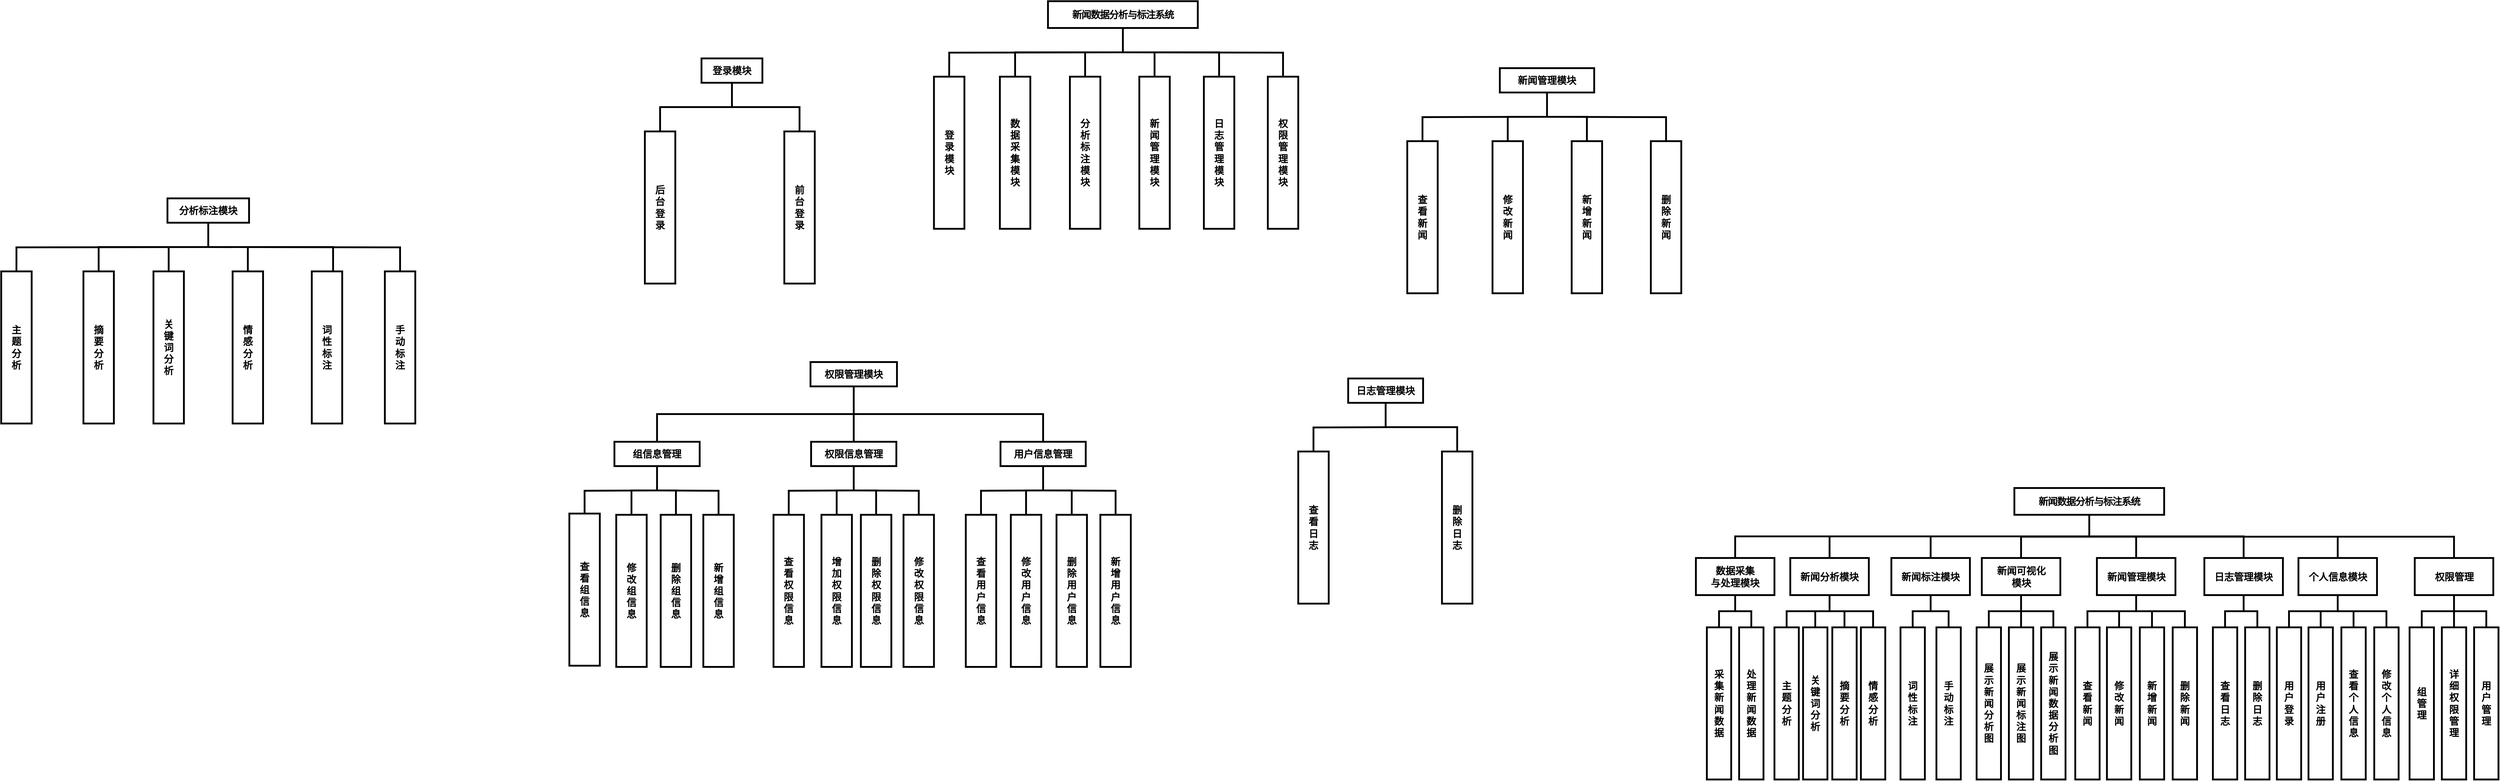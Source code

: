 <mxfile version="26.2.15">
  <diagram name="第 1 页" id="wNZx7SyFyyRfFWTo70jK">
    <mxGraphModel dx="3278" dy="1155" grid="0" gridSize="10" guides="1" tooltips="1" connect="1" arrows="1" fold="1" page="0" pageScale="1" pageWidth="827" pageHeight="1169" math="0" shadow="0">
      <root>
        <mxCell id="0" />
        <mxCell id="1" parent="0" />
        <mxCell id="DOAJAbYyy1WLWtL5gkmH-6" style="edgeStyle=orthogonalEdgeStyle;rounded=0;orthogonalLoop=1;jettySize=auto;html=1;entryX=0.5;entryY=0;entryDx=0;entryDy=0;strokeWidth=3;fontSize=16;fontStyle=1;endArrow=none;startFill=0;" parent="1" target="DOAJAbYyy1WLWtL5gkmH-3" edge="1">
          <mxGeometry relative="1" as="geometry">
            <mxPoint x="440" y="250" as="sourcePoint" />
          </mxGeometry>
        </mxCell>
        <mxCell id="DOAJAbYyy1WLWtL5gkmH-7" style="edgeStyle=orthogonalEdgeStyle;rounded=0;orthogonalLoop=1;jettySize=auto;html=1;entryX=0.5;entryY=0;entryDx=0;entryDy=0;strokeWidth=3;fontSize=16;fontStyle=1;endArrow=none;startFill=0;" parent="1" source="DOAJAbYyy1WLWtL5gkmH-1" target="DOAJAbYyy1WLWtL5gkmH-2" edge="1">
          <mxGeometry relative="1" as="geometry" />
        </mxCell>
        <mxCell id="DOAJAbYyy1WLWtL5gkmH-9" style="edgeStyle=orthogonalEdgeStyle;rounded=0;orthogonalLoop=1;jettySize=auto;html=1;entryX=0.5;entryY=0;entryDx=0;entryDy=0;strokeWidth=3;fontSize=16;fontStyle=1;endArrow=none;startFill=0;" parent="1" target="DOAJAbYyy1WLWtL5gkmH-5" edge="1">
          <mxGeometry relative="1" as="geometry">
            <mxPoint x="440" y="250" as="sourcePoint" />
          </mxGeometry>
        </mxCell>
        <mxCell id="2Rs48mxPkC5bB08ID7a5-3" style="edgeStyle=orthogonalEdgeStyle;rounded=0;orthogonalLoop=1;jettySize=auto;html=1;exitX=0.5;exitY=1;exitDx=0;exitDy=0;strokeWidth=3;fontSize=16;fontStyle=1;endArrow=none;startFill=0;" parent="1" source="DOAJAbYyy1WLWtL5gkmH-1" target="2Rs48mxPkC5bB08ID7a5-1" edge="1">
          <mxGeometry relative="1" as="geometry" />
        </mxCell>
        <mxCell id="2Rs48mxPkC5bB08ID7a5-4" style="edgeStyle=orthogonalEdgeStyle;rounded=0;orthogonalLoop=1;jettySize=auto;html=1;entryX=0.5;entryY=0;entryDx=0;entryDy=0;exitX=0.5;exitY=1;exitDx=0;exitDy=0;strokeWidth=3;fontSize=16;fontStyle=1;endArrow=none;startFill=0;" parent="1" source="DOAJAbYyy1WLWtL5gkmH-1" target="DOAJAbYyy1WLWtL5gkmH-4" edge="1">
          <mxGeometry relative="1" as="geometry" />
        </mxCell>
        <mxCell id="2Rs48mxPkC5bB08ID7a5-6" style="edgeStyle=orthogonalEdgeStyle;rounded=0;orthogonalLoop=1;jettySize=auto;html=1;entryX=0.5;entryY=0;entryDx=0;entryDy=0;strokeWidth=3;fontSize=16;fontStyle=1;endArrow=none;startFill=0;" parent="1" source="DOAJAbYyy1WLWtL5gkmH-1" target="2Rs48mxPkC5bB08ID7a5-5" edge="1">
          <mxGeometry relative="1" as="geometry" />
        </mxCell>
        <mxCell id="DOAJAbYyy1WLWtL5gkmH-1" value="&lt;span lang=&quot;ZH-CN&quot; style=&quot;text-align: start; line-height: 24px; font-family: SimHei; letter-spacing: -0.65pt;&quot;&gt;&lt;font&gt;新闻数据分析与标注系统&lt;/font&gt;&lt;/span&gt;&lt;span style=&quot;text-align: start;&quot;&gt;&lt;/span&gt;" style="whiteSpace=wrap;html=1;align=center;strokeWidth=3;fontSize=16;fontStyle=1" parent="1" vertex="1">
          <mxGeometry x="319" y="166" width="246" height="44" as="geometry" />
        </mxCell>
        <mxCell id="DOAJAbYyy1WLWtL5gkmH-2" value="&lt;div&gt;分&lt;/div&gt;&lt;div&gt;析&lt;/div&gt;&lt;div&gt;标&lt;/div&gt;&lt;div&gt;注&lt;/div&gt;&lt;div&gt;模&lt;/div&gt;&lt;div&gt;块&lt;/div&gt;" style="whiteSpace=wrap;html=1;align=center;strokeWidth=3;fontSize=16;fontStyle=1" parent="1" vertex="1">
          <mxGeometry x="355" y="290" width="50" height="250" as="geometry" />
        </mxCell>
        <mxCell id="DOAJAbYyy1WLWtL5gkmH-3" value="&lt;div&gt;&lt;span style=&quot;background-color: transparent; color: light-dark(rgb(0, 0, 0), rgb(255, 255, 255));&quot;&gt;登&lt;/span&gt;&lt;/div&gt;&lt;div&gt;录&lt;/div&gt;&lt;div&gt;&lt;span style=&quot;background-color: transparent; color: light-dark(rgb(0, 0, 0), rgb(255, 255, 255));&quot;&gt;模&lt;/span&gt;&lt;/div&gt;&lt;div&gt;&lt;span style=&quot;background-color: transparent; color: light-dark(rgb(0, 0, 0), rgb(255, 255, 255));&quot;&gt;块&lt;/span&gt;&lt;/div&gt;" style="whiteSpace=wrap;html=1;align=center;strokeWidth=3;fontSize=16;fontStyle=1" parent="1" vertex="1">
          <mxGeometry x="131.75" y="290" width="50" height="250" as="geometry" />
        </mxCell>
        <mxCell id="DOAJAbYyy1WLWtL5gkmH-4" value="日&lt;div&gt;志&lt;/div&gt;&lt;div&gt;管&lt;/div&gt;&lt;div&gt;理&lt;/div&gt;&lt;div&gt;模&lt;/div&gt;&lt;div&gt;块&lt;/div&gt;" style="whiteSpace=wrap;html=1;align=center;strokeWidth=3;fontSize=16;fontStyle=1" parent="1" vertex="1">
          <mxGeometry x="575" y="290" width="50" height="250" as="geometry" />
        </mxCell>
        <mxCell id="DOAJAbYyy1WLWtL5gkmH-5" value="权&lt;div&gt;限&lt;/div&gt;&lt;div&gt;&lt;span style=&quot;background-color: transparent; color: light-dark(rgb(0, 0, 0), rgb(255, 255, 255));&quot;&gt;管&lt;/span&gt;&lt;/div&gt;&lt;div&gt;&lt;span style=&quot;background-color: transparent; color: light-dark(rgb(0, 0, 0), rgb(255, 255, 255));&quot;&gt;理&lt;/span&gt;&lt;/div&gt;&lt;div&gt;&lt;span style=&quot;background-color: transparent; color: light-dark(rgb(0, 0, 0), rgb(255, 255, 255));&quot;&gt;模&lt;/span&gt;&lt;/div&gt;&lt;div&gt;&lt;span style=&quot;background-color: transparent; color: light-dark(rgb(0, 0, 0), rgb(255, 255, 255));&quot;&gt;块&lt;/span&gt;&lt;/div&gt;" style="whiteSpace=wrap;html=1;align=center;strokeWidth=3;fontSize=16;fontStyle=1" parent="1" vertex="1">
          <mxGeometry x="680" y="290" width="50" height="250" as="geometry" />
        </mxCell>
        <mxCell id="DOAJAbYyy1WLWtL5gkmH-11" style="edgeStyle=orthogonalEdgeStyle;rounded=0;orthogonalLoop=1;jettySize=auto;html=1;entryX=0.5;entryY=0;entryDx=0;entryDy=0;strokeWidth=3;fontSize=16;fontStyle=1;endArrow=none;startFill=0;exitX=0.5;exitY=1;exitDx=0;exitDy=0;" parent="1" source="DOAJAbYyy1WLWtL5gkmH-14" target="DOAJAbYyy1WLWtL5gkmH-15" edge="1">
          <mxGeometry relative="1" as="geometry" />
        </mxCell>
        <mxCell id="DOAJAbYyy1WLWtL5gkmH-12" style="edgeStyle=orthogonalEdgeStyle;rounded=0;orthogonalLoop=1;jettySize=auto;html=1;entryX=0.5;entryY=0;entryDx=0;entryDy=0;strokeWidth=3;fontSize=16;fontStyle=1;endArrow=none;startFill=0;exitX=0.5;exitY=1;exitDx=0;exitDy=0;" parent="1" source="DOAJAbYyy1WLWtL5gkmH-14" target="DOAJAbYyy1WLWtL5gkmH-17" edge="1">
          <mxGeometry relative="1" as="geometry" />
        </mxCell>
        <mxCell id="DOAJAbYyy1WLWtL5gkmH-14" value="登录模块" style="whiteSpace=wrap;html=1;align=center;strokeWidth=3;fontSize=16;fontStyle=1" parent="1" vertex="1">
          <mxGeometry x="-250" y="260" width="100" height="40" as="geometry" />
        </mxCell>
        <mxCell id="DOAJAbYyy1WLWtL5gkmH-15" value="&lt;span style=&quot;background-color: transparent; color: light-dark(rgb(0, 0, 0), rgb(255, 255, 255));&quot;&gt;后&lt;/span&gt;&lt;div&gt;&lt;span style=&quot;background-color: transparent; color: light-dark(rgb(0, 0, 0), rgb(255, 255, 255));&quot;&gt;台&lt;/span&gt;&lt;/div&gt;&lt;div&gt;&lt;span style=&quot;background-color: transparent; color: light-dark(rgb(0, 0, 0), rgb(255, 255, 255));&quot;&gt;登&lt;/span&gt;&lt;div&gt;录&lt;/div&gt;&lt;/div&gt;" style="whiteSpace=wrap;html=1;align=center;strokeWidth=3;fontSize=16;fontStyle=1" parent="1" vertex="1">
          <mxGeometry x="-343" y="380" width="50" height="250" as="geometry" />
        </mxCell>
        <mxCell id="DOAJAbYyy1WLWtL5gkmH-17" value="前&lt;div&gt;台&lt;br&gt;&lt;div&gt;登&lt;/div&gt;&lt;div&gt;录&lt;/div&gt;&lt;/div&gt;" style="whiteSpace=wrap;html=1;align=center;strokeWidth=3;fontSize=16;fontStyle=1" parent="1" vertex="1">
          <mxGeometry x="-114" y="380" width="50" height="250" as="geometry" />
        </mxCell>
        <mxCell id="DOAJAbYyy1WLWtL5gkmH-56" style="edgeStyle=orthogonalEdgeStyle;rounded=0;orthogonalLoop=1;jettySize=auto;html=1;entryX=0.5;entryY=0;entryDx=0;entryDy=0;strokeWidth=3;fontSize=16;fontStyle=1;endArrow=none;startFill=0;" parent="1" target="DOAJAbYyy1WLWtL5gkmH-62" edge="1">
          <mxGeometry relative="1" as="geometry">
            <mxPoint x="-323" y="970" as="sourcePoint" />
          </mxGeometry>
        </mxCell>
        <mxCell id="DOAJAbYyy1WLWtL5gkmH-57" style="edgeStyle=orthogonalEdgeStyle;rounded=0;orthogonalLoop=1;jettySize=auto;html=1;entryX=0.5;entryY=0;entryDx=0;entryDy=0;strokeWidth=3;fontSize=16;fontStyle=1;endArrow=none;startFill=0;" parent="1" source="DOAJAbYyy1WLWtL5gkmH-60" target="DOAJAbYyy1WLWtL5gkmH-61" edge="1">
          <mxGeometry relative="1" as="geometry" />
        </mxCell>
        <mxCell id="DOAJAbYyy1WLWtL5gkmH-59" style="edgeStyle=orthogonalEdgeStyle;rounded=0;orthogonalLoop=1;jettySize=auto;html=1;entryX=0.5;entryY=0;entryDx=0;entryDy=0;strokeWidth=3;fontSize=16;fontStyle=1;endArrow=none;startFill=0;" parent="1" target="DOAJAbYyy1WLWtL5gkmH-64" edge="1">
          <mxGeometry relative="1" as="geometry">
            <mxPoint x="-323" y="970" as="sourcePoint" />
          </mxGeometry>
        </mxCell>
        <mxCell id="P7XNdEsVjHA1NqvzfbC5-4" style="edgeStyle=orthogonalEdgeStyle;rounded=0;orthogonalLoop=1;jettySize=auto;html=1;entryX=0.5;entryY=0;entryDx=0;entryDy=0;strokeWidth=3;fontStyle=1;fontSize=16;endArrow=none;startFill=0;" parent="1" source="DOAJAbYyy1WLWtL5gkmH-60" target="P7XNdEsVjHA1NqvzfbC5-3" edge="1">
          <mxGeometry relative="1" as="geometry" />
        </mxCell>
        <mxCell id="DOAJAbYyy1WLWtL5gkmH-60" value="组信息管理" style="whiteSpace=wrap;html=1;align=center;strokeWidth=3;fontSize=16;fontStyle=1" parent="1" vertex="1">
          <mxGeometry x="-393" y="890" width="140" height="40" as="geometry" />
        </mxCell>
        <mxCell id="DOAJAbYyy1WLWtL5gkmH-61" value="修&lt;div&gt;改&lt;/div&gt;&lt;div&gt;组&lt;/div&gt;&lt;div&gt;信&lt;/div&gt;&lt;div&gt;息&lt;/div&gt;" style="whiteSpace=wrap;html=1;align=center;strokeWidth=3;fontSize=16;fontStyle=1" parent="1" vertex="1">
          <mxGeometry x="-390" y="1010" width="50" height="250" as="geometry" />
        </mxCell>
        <mxCell id="DOAJAbYyy1WLWtL5gkmH-62" value="&lt;div&gt;查&lt;/div&gt;&lt;div&gt;看&lt;/div&gt;&lt;div&gt;组&lt;/div&gt;&lt;div&gt;信&lt;/div&gt;&lt;div&gt;息&lt;/div&gt;" style="whiteSpace=wrap;html=1;align=center;strokeWidth=3;fontSize=16;fontStyle=1" parent="1" vertex="1">
          <mxGeometry x="-467" y="1008" width="50" height="250" as="geometry" />
        </mxCell>
        <mxCell id="DOAJAbYyy1WLWtL5gkmH-64" value="&lt;span style=&quot;background-color: transparent; color: light-dark(rgb(0, 0, 0), rgb(255, 255, 255));&quot;&gt;新&lt;/span&gt;&lt;div&gt;&lt;span style=&quot;background-color: transparent; color: light-dark(rgb(0, 0, 0), rgb(255, 255, 255));&quot;&gt;增&lt;/span&gt;&lt;/div&gt;&lt;div&gt;&lt;span style=&quot;background-color: transparent; color: light-dark(rgb(0, 0, 0), rgb(255, 255, 255));&quot;&gt;组&lt;/span&gt;&lt;/div&gt;&lt;div&gt;&lt;span style=&quot;background-color: transparent; color: light-dark(rgb(0, 0, 0), rgb(255, 255, 255));&quot;&gt;信&lt;/span&gt;&lt;/div&gt;&lt;div&gt;&lt;span style=&quot;background-color: transparent; color: light-dark(rgb(0, 0, 0), rgb(255, 255, 255));&quot;&gt;息&lt;/span&gt;&lt;/div&gt;" style="whiteSpace=wrap;html=1;align=center;strokeWidth=3;fontSize=16;fontStyle=1" parent="1" vertex="1">
          <mxGeometry x="-247" y="1010" width="50" height="250" as="geometry" />
        </mxCell>
        <mxCell id="DOAJAbYyy1WLWtL5gkmH-65" style="edgeStyle=orthogonalEdgeStyle;rounded=0;orthogonalLoop=1;jettySize=auto;html=1;entryX=0.5;entryY=0;entryDx=0;entryDy=0;strokeWidth=3;fontSize=16;fontStyle=1;endArrow=none;startFill=0;" parent="1" target="DOAJAbYyy1WLWtL5gkmH-71" edge="1">
          <mxGeometry relative="1" as="geometry">
            <mxPoint x="311" y="970" as="sourcePoint" />
          </mxGeometry>
        </mxCell>
        <mxCell id="DOAJAbYyy1WLWtL5gkmH-66" style="edgeStyle=orthogonalEdgeStyle;rounded=0;orthogonalLoop=1;jettySize=auto;html=1;entryX=0.5;entryY=0;entryDx=0;entryDy=0;strokeWidth=3;fontSize=16;fontStyle=1;endArrow=none;startFill=0;" parent="1" source="DOAJAbYyy1WLWtL5gkmH-69" target="DOAJAbYyy1WLWtL5gkmH-70" edge="1">
          <mxGeometry relative="1" as="geometry" />
        </mxCell>
        <mxCell id="DOAJAbYyy1WLWtL5gkmH-68" style="edgeStyle=orthogonalEdgeStyle;rounded=0;orthogonalLoop=1;jettySize=auto;html=1;entryX=0.5;entryY=0;entryDx=0;entryDy=0;strokeWidth=3;fontSize=16;fontStyle=1;endArrow=none;startFill=0;" parent="1" target="DOAJAbYyy1WLWtL5gkmH-73" edge="1">
          <mxGeometry relative="1" as="geometry">
            <mxPoint x="311" y="970" as="sourcePoint" />
          </mxGeometry>
        </mxCell>
        <mxCell id="P7XNdEsVjHA1NqvzfbC5-6" style="edgeStyle=orthogonalEdgeStyle;rounded=0;orthogonalLoop=1;jettySize=auto;html=1;entryX=0.5;entryY=0;entryDx=0;entryDy=0;strokeWidth=3;fontStyle=1;fontSize=16;endArrow=none;startFill=0;" parent="1" source="DOAJAbYyy1WLWtL5gkmH-69" target="P7XNdEsVjHA1NqvzfbC5-5" edge="1">
          <mxGeometry relative="1" as="geometry" />
        </mxCell>
        <mxCell id="DOAJAbYyy1WLWtL5gkmH-69" value="用户信息管理" style="whiteSpace=wrap;html=1;align=center;strokeWidth=3;fontSize=16;fontStyle=1" parent="1" vertex="1">
          <mxGeometry x="241" y="890" width="140" height="40" as="geometry" />
        </mxCell>
        <mxCell id="DOAJAbYyy1WLWtL5gkmH-70" value="修&lt;div&gt;改&lt;/div&gt;&lt;div&gt;用&lt;/div&gt;&lt;div&gt;户&lt;/div&gt;&lt;div&gt;信&lt;/div&gt;&lt;div&gt;息&lt;/div&gt;" style="whiteSpace=wrap;html=1;align=center;strokeWidth=3;fontSize=16;fontStyle=1" parent="1" vertex="1">
          <mxGeometry x="258" y="1010" width="50" height="250" as="geometry" />
        </mxCell>
        <mxCell id="DOAJAbYyy1WLWtL5gkmH-71" value="&lt;div&gt;查&lt;/div&gt;&lt;div&gt;看&lt;/div&gt;&lt;div&gt;用&lt;/div&gt;&lt;div&gt;户&lt;/div&gt;&lt;div&gt;信&lt;/div&gt;&lt;div&gt;息&lt;/div&gt;" style="whiteSpace=wrap;html=1;align=center;strokeWidth=3;fontSize=16;fontStyle=1" parent="1" vertex="1">
          <mxGeometry x="184" y="1010" width="50" height="250" as="geometry" />
        </mxCell>
        <mxCell id="DOAJAbYyy1WLWtL5gkmH-73" value="&lt;span style=&quot;background-color: transparent; color: light-dark(rgb(0, 0, 0), rgb(255, 255, 255));&quot;&gt;新&lt;/span&gt;&lt;div&gt;&lt;span style=&quot;background-color: transparent; color: light-dark(rgb(0, 0, 0), rgb(255, 255, 255));&quot;&gt;增&lt;/span&gt;&lt;/div&gt;&lt;div&gt;&lt;span style=&quot;background-color: transparent; color: light-dark(rgb(0, 0, 0), rgb(255, 255, 255));&quot;&gt;用&lt;/span&gt;&lt;div&gt;户&lt;/div&gt;&lt;/div&gt;&lt;div&gt;信&lt;/div&gt;&lt;div&gt;息&lt;/div&gt;" style="whiteSpace=wrap;html=1;align=center;strokeWidth=3;fontSize=16;fontStyle=1" parent="1" vertex="1">
          <mxGeometry x="405" y="1010" width="50" height="250" as="geometry" />
        </mxCell>
        <mxCell id="DOAJAbYyy1WLWtL5gkmH-74" style="edgeStyle=orthogonalEdgeStyle;rounded=0;orthogonalLoop=1;jettySize=auto;html=1;entryX=0.5;entryY=0;entryDx=0;entryDy=0;strokeWidth=3;fontSize=16;fontStyle=1;endArrow=none;startFill=0;" parent="1" target="DOAJAbYyy1WLWtL5gkmH-80" edge="1">
          <mxGeometry relative="1" as="geometry">
            <mxPoint x="1.75" y="970" as="sourcePoint" />
          </mxGeometry>
        </mxCell>
        <mxCell id="DOAJAbYyy1WLWtL5gkmH-76" style="edgeStyle=orthogonalEdgeStyle;rounded=0;orthogonalLoop=1;jettySize=auto;html=1;entryX=0.5;entryY=0;entryDx=0;entryDy=0;strokeWidth=3;fontSize=16;fontStyle=1;endArrow=none;startFill=0;" parent="1" source="DOAJAbYyy1WLWtL5gkmH-78" target="DOAJAbYyy1WLWtL5gkmH-81" edge="1">
          <mxGeometry relative="1" as="geometry" />
        </mxCell>
        <mxCell id="DOAJAbYyy1WLWtL5gkmH-77" style="edgeStyle=orthogonalEdgeStyle;rounded=0;orthogonalLoop=1;jettySize=auto;html=1;entryX=0.5;entryY=0;entryDx=0;entryDy=0;strokeWidth=3;fontSize=16;fontStyle=1;endArrow=none;startFill=0;" parent="1" target="DOAJAbYyy1WLWtL5gkmH-82" edge="1">
          <mxGeometry relative="1" as="geometry">
            <mxPoint x="1.75" y="970" as="sourcePoint" />
          </mxGeometry>
        </mxCell>
        <mxCell id="P7XNdEsVjHA1NqvzfbC5-10" style="edgeStyle=orthogonalEdgeStyle;rounded=0;orthogonalLoop=1;jettySize=auto;html=1;strokeWidth=3;fontStyle=1;fontSize=16;endArrow=none;startFill=0;" parent="1" source="DOAJAbYyy1WLWtL5gkmH-78" target="P7XNdEsVjHA1NqvzfbC5-8" edge="1">
          <mxGeometry relative="1" as="geometry" />
        </mxCell>
        <mxCell id="DOAJAbYyy1WLWtL5gkmH-78" value="权限信息管理" style="whiteSpace=wrap;html=1;align=center;strokeWidth=3;fontSize=16;fontStyle=1" parent="1" vertex="1">
          <mxGeometry x="-70" y="890" width="140" height="40" as="geometry" />
        </mxCell>
        <mxCell id="DOAJAbYyy1WLWtL5gkmH-80" value="&lt;div&gt;查&lt;/div&gt;&lt;div&gt;看&lt;/div&gt;&lt;div&gt;权&lt;/div&gt;&lt;div&gt;限&lt;/div&gt;&lt;div&gt;信&lt;/div&gt;&lt;div&gt;息&lt;/div&gt;" style="whiteSpace=wrap;html=1;align=center;strokeWidth=3;fontSize=16;fontStyle=1" parent="1" vertex="1">
          <mxGeometry x="-131.75" y="1010" width="50" height="250" as="geometry" />
        </mxCell>
        <mxCell id="DOAJAbYyy1WLWtL5gkmH-81" value="删&lt;div&gt;除&lt;/div&gt;&lt;div&gt;权&lt;/div&gt;&lt;div&gt;限&lt;/div&gt;&lt;div&gt;信&lt;/div&gt;&lt;div&gt;息&lt;/div&gt;" style="whiteSpace=wrap;html=1;align=center;strokeWidth=3;fontSize=16;fontStyle=1" parent="1" vertex="1">
          <mxGeometry x="11.75" y="1010" width="50" height="250" as="geometry" />
        </mxCell>
        <mxCell id="DOAJAbYyy1WLWtL5gkmH-82" value="修&lt;div&gt;改&lt;/div&gt;&lt;div&gt;权&lt;/div&gt;&lt;div&gt;限&lt;/div&gt;&lt;div&gt;信&lt;/div&gt;&lt;div&gt;息&lt;/div&gt;" style="whiteSpace=wrap;html=1;align=center;strokeWidth=3;fontSize=16;fontStyle=1" parent="1" vertex="1">
          <mxGeometry x="81.75" y="1010" width="50" height="250" as="geometry" />
        </mxCell>
        <mxCell id="DOAJAbYyy1WLWtL5gkmH-84" style="edgeStyle=orthogonalEdgeStyle;rounded=0;orthogonalLoop=1;jettySize=auto;html=1;entryX=0.5;entryY=0;entryDx=0;entryDy=0;exitX=0.5;exitY=1;exitDx=0;exitDy=0;strokeWidth=3;fontSize=16;fontStyle=1;endArrow=none;startFill=0;" parent="1" source="DOAJAbYyy1WLWtL5gkmH-83" target="DOAJAbYyy1WLWtL5gkmH-60" edge="1">
          <mxGeometry relative="1" as="geometry" />
        </mxCell>
        <mxCell id="DOAJAbYyy1WLWtL5gkmH-85" style="edgeStyle=orthogonalEdgeStyle;rounded=0;orthogonalLoop=1;jettySize=auto;html=1;exitX=0.5;exitY=1;exitDx=0;exitDy=0;strokeWidth=3;fontSize=16;fontStyle=1;endArrow=none;startFill=0;" parent="1" source="DOAJAbYyy1WLWtL5gkmH-83" target="DOAJAbYyy1WLWtL5gkmH-69" edge="1">
          <mxGeometry relative="1" as="geometry" />
        </mxCell>
        <mxCell id="DOAJAbYyy1WLWtL5gkmH-87" style="rounded=0;orthogonalLoop=1;jettySize=auto;html=1;entryX=0.5;entryY=0;entryDx=0;entryDy=0;strokeWidth=3;fontSize=16;fontStyle=1;endArrow=none;startFill=0;" parent="1" source="DOAJAbYyy1WLWtL5gkmH-83" target="DOAJAbYyy1WLWtL5gkmH-78" edge="1">
          <mxGeometry relative="1" as="geometry" />
        </mxCell>
        <mxCell id="DOAJAbYyy1WLWtL5gkmH-83" value="权限管理模块" style="whiteSpace=wrap;html=1;align=center;strokeWidth=3;fontSize=16;fontStyle=1" parent="1" vertex="1">
          <mxGeometry x="-71" y="759" width="142" height="40" as="geometry" />
        </mxCell>
        <mxCell id="DOAJAbYyy1WLWtL5gkmH-88" style="edgeStyle=orthogonalEdgeStyle;rounded=0;orthogonalLoop=1;jettySize=auto;html=1;entryX=0.5;entryY=0;entryDx=0;entryDy=0;strokeWidth=3;fontSize=16;fontStyle=1;endArrow=none;endFill=1;startFill=0;" parent="1" target="DOAJAbYyy1WLWtL5gkmH-94" edge="1">
          <mxGeometry relative="1" as="geometry">
            <mxPoint x="880" y="866" as="sourcePoint" />
          </mxGeometry>
        </mxCell>
        <mxCell id="DOAJAbYyy1WLWtL5gkmH-89" style="edgeStyle=orthogonalEdgeStyle;rounded=0;orthogonalLoop=1;jettySize=auto;html=1;entryX=0.5;entryY=0;entryDx=0;entryDy=0;exitX=0.5;exitY=1;exitDx=0;exitDy=0;strokeWidth=3;fontSize=16;fontStyle=1;endArrow=none;startFill=0;" parent="1" source="DOAJAbYyy1WLWtL5gkmH-92" target="DOAJAbYyy1WLWtL5gkmH-93" edge="1">
          <mxGeometry relative="1" as="geometry" />
        </mxCell>
        <mxCell id="DOAJAbYyy1WLWtL5gkmH-92" value="日志管理模块" style="whiteSpace=wrap;html=1;align=center;strokeWidth=3;fontSize=16;fontStyle=1" parent="1" vertex="1">
          <mxGeometry x="812" y="786" width="123" height="40" as="geometry" />
        </mxCell>
        <mxCell id="DOAJAbYyy1WLWtL5gkmH-93" value="删&lt;div&gt;除&lt;/div&gt;&lt;div&gt;日&lt;/div&gt;&lt;div&gt;志&lt;/div&gt;" style="whiteSpace=wrap;html=1;align=center;strokeWidth=3;fontSize=16;fontStyle=1" parent="1" vertex="1">
          <mxGeometry x="966" y="906" width="50" height="250" as="geometry" />
        </mxCell>
        <mxCell id="DOAJAbYyy1WLWtL5gkmH-94" value="&lt;div&gt;查&lt;/div&gt;&lt;div&gt;看&lt;/div&gt;&lt;div&gt;日&lt;/div&gt;&lt;div&gt;志&lt;/div&gt;" style="whiteSpace=wrap;html=1;align=center;strokeWidth=3;fontSize=16;fontStyle=1" parent="1" vertex="1">
          <mxGeometry x="730" y="906" width="50" height="250" as="geometry" />
        </mxCell>
        <mxCell id="DOAJAbYyy1WLWtL5gkmH-97" style="edgeStyle=orthogonalEdgeStyle;rounded=0;orthogonalLoop=1;jettySize=auto;html=1;entryX=0.5;entryY=0;entryDx=0;entryDy=0;strokeWidth=3;fontSize=16;fontStyle=1;endArrow=none;startFill=0;" parent="1" target="DOAJAbYyy1WLWtL5gkmH-103" edge="1">
          <mxGeometry relative="1" as="geometry">
            <mxPoint x="1139" y="356" as="sourcePoint" />
          </mxGeometry>
        </mxCell>
        <mxCell id="DOAJAbYyy1WLWtL5gkmH-98" style="edgeStyle=orthogonalEdgeStyle;rounded=0;orthogonalLoop=1;jettySize=auto;html=1;entryX=0.5;entryY=0;entryDx=0;entryDy=0;strokeWidth=3;fontSize=16;fontStyle=1;endArrow=none;startFill=0;" parent="1" source="DOAJAbYyy1WLWtL5gkmH-101" target="DOAJAbYyy1WLWtL5gkmH-102" edge="1">
          <mxGeometry relative="1" as="geometry" />
        </mxCell>
        <mxCell id="DOAJAbYyy1WLWtL5gkmH-99" style="edgeStyle=orthogonalEdgeStyle;rounded=0;orthogonalLoop=1;jettySize=auto;html=1;entryX=0.5;entryY=0;entryDx=0;entryDy=0;strokeWidth=3;fontSize=16;fontStyle=1;endArrow=none;startFill=0;" parent="1" source="DOAJAbYyy1WLWtL5gkmH-101" target="DOAJAbYyy1WLWtL5gkmH-104" edge="1">
          <mxGeometry relative="1" as="geometry" />
        </mxCell>
        <mxCell id="DOAJAbYyy1WLWtL5gkmH-100" style="edgeStyle=orthogonalEdgeStyle;rounded=0;orthogonalLoop=1;jettySize=auto;html=1;entryX=0.5;entryY=0;entryDx=0;entryDy=0;strokeWidth=3;fontSize=16;fontStyle=1;endArrow=none;startFill=0;" parent="1" target="DOAJAbYyy1WLWtL5gkmH-105" edge="1">
          <mxGeometry relative="1" as="geometry">
            <mxPoint x="1139" y="356" as="sourcePoint" />
          </mxGeometry>
        </mxCell>
        <mxCell id="DOAJAbYyy1WLWtL5gkmH-101" value="新闻管理模块" style="whiteSpace=wrap;html=1;align=center;strokeWidth=3;fontSize=16;fontStyle=1" parent="1" vertex="1">
          <mxGeometry x="1061" y="276" width="155" height="40" as="geometry" />
        </mxCell>
        <mxCell id="DOAJAbYyy1WLWtL5gkmH-102" value="修&lt;div&gt;改&lt;/div&gt;&lt;div&gt;新&lt;/div&gt;&lt;div&gt;闻&lt;/div&gt;" style="whiteSpace=wrap;html=1;align=center;strokeWidth=3;fontSize=16;fontStyle=1" parent="1" vertex="1">
          <mxGeometry x="1049" y="396" width="50" height="250" as="geometry" />
        </mxCell>
        <mxCell id="DOAJAbYyy1WLWtL5gkmH-103" value="&lt;div&gt;查&lt;/div&gt;&lt;div&gt;看&lt;/div&gt;&lt;div&gt;新&lt;/div&gt;&lt;div&gt;闻&lt;/div&gt;" style="whiteSpace=wrap;html=1;align=center;strokeWidth=3;fontSize=16;fontStyle=1" parent="1" vertex="1">
          <mxGeometry x="909" y="396" width="50" height="250" as="geometry" />
        </mxCell>
        <mxCell id="DOAJAbYyy1WLWtL5gkmH-104" value="新&lt;div&gt;增&lt;/div&gt;&lt;div&gt;新&lt;/div&gt;&lt;div&gt;闻&lt;/div&gt;" style="whiteSpace=wrap;html=1;align=center;strokeWidth=3;fontSize=16;fontStyle=1" parent="1" vertex="1">
          <mxGeometry x="1179" y="396" width="50" height="250" as="geometry" />
        </mxCell>
        <mxCell id="DOAJAbYyy1WLWtL5gkmH-105" value="删&lt;div&gt;除&lt;/div&gt;&lt;div&gt;新&lt;/div&gt;&lt;div&gt;闻&lt;/div&gt;" style="whiteSpace=wrap;html=1;align=center;strokeWidth=3;fontSize=16;fontStyle=1" parent="1" vertex="1">
          <mxGeometry x="1309" y="396" width="50" height="250" as="geometry" />
        </mxCell>
        <mxCell id="tvbMSQ5SA4LCNX8znJJP-1" style="edgeStyle=orthogonalEdgeStyle;rounded=0;orthogonalLoop=1;jettySize=auto;html=1;entryX=0.5;entryY=0;entryDx=0;entryDy=0;fontSize=16;fontStyle=1;strokeWidth=3;endArrow=none;startFill=0;" parent="1" target="tvbMSQ5SA4LCNX8znJJP-7" edge="1">
          <mxGeometry relative="1" as="geometry">
            <mxPoint x="-1060" y="570" as="sourcePoint" />
          </mxGeometry>
        </mxCell>
        <mxCell id="tvbMSQ5SA4LCNX8znJJP-2" style="edgeStyle=orthogonalEdgeStyle;rounded=0;orthogonalLoop=1;jettySize=auto;html=1;entryX=0.5;entryY=0;entryDx=0;entryDy=0;fontSize=16;fontStyle=1;strokeWidth=3;endArrow=none;startFill=0;" parent="1" source="tvbMSQ5SA4LCNX8znJJP-5" target="tvbMSQ5SA4LCNX8znJJP-6" edge="1">
          <mxGeometry relative="1" as="geometry" />
        </mxCell>
        <mxCell id="tvbMSQ5SA4LCNX8znJJP-3" style="edgeStyle=orthogonalEdgeStyle;rounded=0;orthogonalLoop=1;jettySize=auto;html=1;entryX=0.5;entryY=0;entryDx=0;entryDy=0;fontSize=16;fontStyle=1;strokeWidth=3;endArrow=none;startFill=0;" parent="1" source="tvbMSQ5SA4LCNX8znJJP-5" target="tvbMSQ5SA4LCNX8znJJP-8" edge="1">
          <mxGeometry relative="1" as="geometry" />
        </mxCell>
        <mxCell id="tvbMSQ5SA4LCNX8znJJP-4" style="edgeStyle=orthogonalEdgeStyle;rounded=0;orthogonalLoop=1;jettySize=auto;html=1;entryX=0.5;entryY=0;entryDx=0;entryDy=0;fontSize=16;fontStyle=1;strokeWidth=3;endArrow=none;startFill=0;" parent="1" target="tvbMSQ5SA4LCNX8znJJP-9" edge="1">
          <mxGeometry relative="1" as="geometry">
            <mxPoint x="-1060" y="570" as="sourcePoint" />
          </mxGeometry>
        </mxCell>
        <mxCell id="tvbMSQ5SA4LCNX8znJJP-12" style="edgeStyle=orthogonalEdgeStyle;rounded=0;orthogonalLoop=1;jettySize=auto;html=1;entryX=0.5;entryY=0;entryDx=0;entryDy=0;fontSize=16;fontStyle=1;strokeWidth=3;endArrow=none;startFill=0;" parent="1" source="tvbMSQ5SA4LCNX8znJJP-5" target="tvbMSQ5SA4LCNX8znJJP-10" edge="1">
          <mxGeometry relative="1" as="geometry">
            <Array as="points">
              <mxPoint x="-1060" y="570" />
              <mxPoint x="-1240" y="570" />
            </Array>
          </mxGeometry>
        </mxCell>
        <mxCell id="tvbMSQ5SA4LCNX8znJJP-13" style="edgeStyle=orthogonalEdgeStyle;rounded=0;orthogonalLoop=1;jettySize=auto;html=1;fontSize=16;fontStyle=1;strokeWidth=3;endArrow=none;startFill=0;" parent="1" source="tvbMSQ5SA4LCNX8znJJP-5" target="tvbMSQ5SA4LCNX8znJJP-11" edge="1">
          <mxGeometry relative="1" as="geometry">
            <Array as="points">
              <mxPoint x="-1060" y="570" />
              <mxPoint x="-855" y="570" />
            </Array>
          </mxGeometry>
        </mxCell>
        <mxCell id="tvbMSQ5SA4LCNX8znJJP-5" value="分析标注模块" style="whiteSpace=wrap;html=1;align=center;fontSize=16;fontStyle=1;strokeWidth=3;" parent="1" vertex="1">
          <mxGeometry x="-1127" y="490" width="134" height="40" as="geometry" />
        </mxCell>
        <mxCell id="tvbMSQ5SA4LCNX8znJJP-6" value="关&lt;div&gt;键&lt;/div&gt;&lt;div&gt;词&lt;/div&gt;&lt;div&gt;&lt;span style=&quot;background-color: transparent; color: light-dark(rgb(0, 0, 0), rgb(255, 255, 255));&quot;&gt;分&lt;/span&gt;&lt;/div&gt;&lt;div&gt;&lt;span style=&quot;background-color: transparent; color: light-dark(rgb(0, 0, 0), rgb(255, 255, 255));&quot;&gt;析&lt;/span&gt;&lt;/div&gt;" style="whiteSpace=wrap;html=1;align=center;fontSize=16;fontStyle=1;strokeWidth=3;" parent="1" vertex="1">
          <mxGeometry x="-1150" y="610" width="50" height="250" as="geometry" />
        </mxCell>
        <mxCell id="tvbMSQ5SA4LCNX8znJJP-7" value="&lt;div&gt;主&lt;/div&gt;&lt;div&gt;题&lt;/div&gt;&lt;div&gt;分&lt;/div&gt;&lt;div&gt;析&lt;/div&gt;" style="whiteSpace=wrap;html=1;align=center;fontSize=16;fontStyle=1;strokeWidth=3;" parent="1" vertex="1">
          <mxGeometry x="-1400" y="610" width="50" height="250" as="geometry" />
        </mxCell>
        <mxCell id="tvbMSQ5SA4LCNX8znJJP-8" value="情&lt;div&gt;感&lt;/div&gt;&lt;div&gt;分&lt;/div&gt;&lt;div&gt;析&lt;/div&gt;" style="whiteSpace=wrap;html=1;align=center;fontSize=16;fontStyle=1;strokeWidth=3;" parent="1" vertex="1">
          <mxGeometry x="-1020" y="610" width="50" height="250" as="geometry" />
        </mxCell>
        <mxCell id="tvbMSQ5SA4LCNX8znJJP-9" value="手&lt;div&gt;动&lt;/div&gt;&lt;div&gt;标&lt;/div&gt;&lt;div&gt;注&lt;/div&gt;" style="whiteSpace=wrap;html=1;align=center;fontSize=16;fontStyle=1;strokeWidth=3;" parent="1" vertex="1">
          <mxGeometry x="-770" y="610" width="50" height="250" as="geometry" />
        </mxCell>
        <mxCell id="tvbMSQ5SA4LCNX8znJJP-10" value="摘&lt;div&gt;要&lt;/div&gt;&lt;div&gt;分&lt;/div&gt;&lt;div&gt;析&lt;/div&gt;" style="whiteSpace=wrap;html=1;align=center;fontSize=16;fontStyle=1;strokeWidth=3;" parent="1" vertex="1">
          <mxGeometry x="-1265" y="610" width="50" height="250" as="geometry" />
        </mxCell>
        <mxCell id="tvbMSQ5SA4LCNX8znJJP-11" value="词&lt;div&gt;性&lt;/div&gt;&lt;div&gt;标&lt;/div&gt;&lt;div&gt;注&lt;/div&gt;" style="whiteSpace=wrap;html=1;align=center;fontSize=16;fontStyle=1;strokeWidth=3;" parent="1" vertex="1">
          <mxGeometry x="-890" y="610" width="50" height="250" as="geometry" />
        </mxCell>
        <mxCell id="2Rs48mxPkC5bB08ID7a5-1" value="&lt;div&gt;数&lt;/div&gt;&lt;div&gt;据&lt;/div&gt;&lt;div&gt;采&lt;/div&gt;&lt;div&gt;集&lt;/div&gt;&lt;div&gt;模&lt;/div&gt;&lt;div&gt;块&lt;/div&gt;" style="whiteSpace=wrap;html=1;align=center;strokeWidth=3;fontSize=16;fontStyle=1" parent="1" vertex="1">
          <mxGeometry x="240" y="290" width="50" height="250" as="geometry" />
        </mxCell>
        <mxCell id="2Rs48mxPkC5bB08ID7a5-5" value="&lt;div&gt;新&lt;div&gt;闻&lt;/div&gt;&lt;div&gt;管&lt;/div&gt;&lt;div&gt;理&lt;/div&gt;&lt;div&gt;模&lt;/div&gt;&lt;div&gt;块&lt;/div&gt;&lt;/div&gt;" style="whiteSpace=wrap;html=1;align=center;strokeWidth=3;fontSize=16;fontStyle=1" parent="1" vertex="1">
          <mxGeometry x="469" y="290" width="50" height="250" as="geometry" />
        </mxCell>
        <mxCell id="P7XNdEsVjHA1NqvzfbC5-3" value="删&lt;div&gt;除&lt;/div&gt;&lt;div&gt;&lt;span style=&quot;background-color: transparent; color: light-dark(rgb(0, 0, 0), rgb(255, 255, 255));&quot;&gt;组&lt;/span&gt;&lt;/div&gt;&lt;div&gt;&lt;span style=&quot;background-color: transparent; color: light-dark(rgb(0, 0, 0), rgb(255, 255, 255));&quot;&gt;信&lt;/span&gt;&lt;/div&gt;&lt;div&gt;&lt;span style=&quot;background-color: transparent; color: light-dark(rgb(0, 0, 0), rgb(255, 255, 255));&quot;&gt;息&lt;/span&gt;&lt;/div&gt;" style="whiteSpace=wrap;html=1;align=center;strokeWidth=3;fontSize=16;fontStyle=1" parent="1" vertex="1">
          <mxGeometry x="-317" y="1010" width="50" height="250" as="geometry" />
        </mxCell>
        <mxCell id="P7XNdEsVjHA1NqvzfbC5-5" value="删&lt;div&gt;除&lt;/div&gt;&lt;div&gt;&lt;span style=&quot;background-color: transparent; color: light-dark(rgb(0, 0, 0), rgb(255, 255, 255));&quot;&gt;用&lt;/span&gt;&lt;/div&gt;&lt;div&gt;&lt;span style=&quot;background-color: transparent; color: light-dark(rgb(0, 0, 0), rgb(255, 255, 255));&quot;&gt;户&lt;/span&gt;&lt;/div&gt;&lt;div&gt;&lt;span style=&quot;background-color: transparent; color: light-dark(rgb(0, 0, 0), rgb(255, 255, 255));&quot;&gt;信&lt;/span&gt;&lt;/div&gt;&lt;div&gt;&lt;span style=&quot;background-color: transparent; color: light-dark(rgb(0, 0, 0), rgb(255, 255, 255));&quot;&gt;息&lt;/span&gt;&lt;/div&gt;" style="whiteSpace=wrap;html=1;align=center;strokeWidth=3;fontSize=16;fontStyle=1" parent="1" vertex="1">
          <mxGeometry x="333" y="1010" width="50" height="250" as="geometry" />
        </mxCell>
        <mxCell id="P7XNdEsVjHA1NqvzfbC5-8" value="增&lt;div&gt;加&lt;/div&gt;&lt;div&gt;权&lt;/div&gt;&lt;div&gt;限&lt;/div&gt;&lt;div&gt;信&lt;/div&gt;&lt;div&gt;息&lt;/div&gt;" style="whiteSpace=wrap;html=1;align=center;strokeWidth=3;fontSize=16;fontStyle=1" parent="1" vertex="1">
          <mxGeometry x="-53" y="1010" width="50" height="250" as="geometry" />
        </mxCell>
        <mxCell id="D7hW578WMLDIl4Pt2IJL-63" style="edgeStyle=orthogonalEdgeStyle;rounded=0;orthogonalLoop=1;jettySize=auto;html=1;entryX=0.5;entryY=0;entryDx=0;entryDy=0;exitX=0.5;exitY=1;exitDx=0;exitDy=0;strokeWidth=3;endArrow=none;startFill=0;" edge="1" parent="1" source="D7hW578WMLDIl4Pt2IJL-7" target="D7hW578WMLDIl4Pt2IJL-9">
          <mxGeometry relative="1" as="geometry" />
        </mxCell>
        <mxCell id="D7hW578WMLDIl4Pt2IJL-64" style="edgeStyle=orthogonalEdgeStyle;rounded=0;orthogonalLoop=1;jettySize=auto;html=1;entryX=0.5;entryY=0;entryDx=0;entryDy=0;exitX=0.5;exitY=1;exitDx=0;exitDy=0;strokeWidth=3;endArrow=none;startFill=0;" edge="1" parent="1" source="D7hW578WMLDIl4Pt2IJL-7" target="D7hW578WMLDIl4Pt2IJL-12">
          <mxGeometry relative="1" as="geometry" />
        </mxCell>
        <mxCell id="D7hW578WMLDIl4Pt2IJL-65" style="edgeStyle=orthogonalEdgeStyle;rounded=0;orthogonalLoop=1;jettySize=auto;html=1;entryX=0.5;entryY=0;entryDx=0;entryDy=0;exitX=0.5;exitY=1;exitDx=0;exitDy=0;strokeWidth=3;endArrow=none;startFill=0;" edge="1" parent="1" source="D7hW578WMLDIl4Pt2IJL-7" target="D7hW578WMLDIl4Pt2IJL-8">
          <mxGeometry relative="1" as="geometry" />
        </mxCell>
        <mxCell id="D7hW578WMLDIl4Pt2IJL-66" style="edgeStyle=orthogonalEdgeStyle;rounded=0;orthogonalLoop=1;jettySize=auto;html=1;strokeWidth=3;endArrow=none;startFill=0;" edge="1" parent="1" source="D7hW578WMLDIl4Pt2IJL-7" target="D7hW578WMLDIl4Pt2IJL-14">
          <mxGeometry relative="1" as="geometry">
            <Array as="points">
              <mxPoint x="2029" y="1046" />
              <mxPoint x="1917" y="1046" />
            </Array>
          </mxGeometry>
        </mxCell>
        <mxCell id="D7hW578WMLDIl4Pt2IJL-67" style="edgeStyle=orthogonalEdgeStyle;rounded=0;orthogonalLoop=1;jettySize=auto;html=1;entryX=0.5;entryY=0;entryDx=0;entryDy=0;exitX=0.5;exitY=1;exitDx=0;exitDy=0;strokeWidth=3;endArrow=none;startFill=0;" edge="1" parent="1" source="D7hW578WMLDIl4Pt2IJL-7" target="D7hW578WMLDIl4Pt2IJL-13">
          <mxGeometry relative="1" as="geometry" />
        </mxCell>
        <mxCell id="D7hW578WMLDIl4Pt2IJL-69" style="edgeStyle=orthogonalEdgeStyle;rounded=0;orthogonalLoop=1;jettySize=auto;html=1;entryX=0.5;entryY=0;entryDx=0;entryDy=0;exitX=0.5;exitY=1;exitDx=0;exitDy=0;strokeWidth=3;endArrow=none;startFill=0;" edge="1" parent="1" source="D7hW578WMLDIl4Pt2IJL-7" target="D7hW578WMLDIl4Pt2IJL-10">
          <mxGeometry relative="1" as="geometry" />
        </mxCell>
        <mxCell id="D7hW578WMLDIl4Pt2IJL-186" style="edgeStyle=orthogonalEdgeStyle;rounded=0;orthogonalLoop=1;jettySize=auto;html=1;entryX=0.5;entryY=0;entryDx=0;entryDy=0;endSize=6;strokeWidth=3;endArrow=none;startFill=0;exitX=0.5;exitY=1;exitDx=0;exitDy=0;" edge="1" parent="1" source="D7hW578WMLDIl4Pt2IJL-7" target="D7hW578WMLDIl4Pt2IJL-173">
          <mxGeometry relative="1" as="geometry">
            <Array as="points">
              <mxPoint x="2029" y="1046" />
              <mxPoint x="2437" y="1046" />
            </Array>
          </mxGeometry>
        </mxCell>
        <mxCell id="D7hW578WMLDIl4Pt2IJL-234" style="edgeStyle=orthogonalEdgeStyle;rounded=0;orthogonalLoop=1;jettySize=auto;html=1;entryX=0.5;entryY=0;entryDx=0;entryDy=0;strokeWidth=3;endArrow=none;startFill=0;" edge="1" parent="1" source="D7hW578WMLDIl4Pt2IJL-7" target="D7hW578WMLDIl4Pt2IJL-137">
          <mxGeometry relative="1" as="geometry">
            <Array as="points">
              <mxPoint x="2029" y="1046" />
              <mxPoint x="2628" y="1046" />
            </Array>
          </mxGeometry>
        </mxCell>
        <mxCell id="D7hW578WMLDIl4Pt2IJL-7" value="&lt;span lang=&quot;ZH-CN&quot; style=&quot;text-align: start; line-height: 24px; font-family: SimHei; letter-spacing: -0.65pt;&quot;&gt;&lt;font&gt;新闻数据分析与标注系统&lt;/font&gt;&lt;/span&gt;&lt;span style=&quot;text-align: start;&quot;&gt;&lt;/span&gt;" style="whiteSpace=wrap;html=1;align=center;strokeWidth=3;fontSize=16;fontStyle=1;direction=east;flipH=0;" vertex="1" parent="1">
          <mxGeometry x="1906" y="966" width="246" height="44" as="geometry" />
        </mxCell>
        <mxCell id="D7hW578WMLDIl4Pt2IJL-109" style="edgeStyle=orthogonalEdgeStyle;rounded=0;orthogonalLoop=1;jettySize=auto;html=1;strokeWidth=3;endArrow=none;startFill=0;" edge="1" parent="1" source="D7hW578WMLDIl4Pt2IJL-8" target="D7hW578WMLDIl4Pt2IJL-108">
          <mxGeometry relative="1" as="geometry" />
        </mxCell>
        <mxCell id="D7hW578WMLDIl4Pt2IJL-110" style="edgeStyle=orthogonalEdgeStyle;rounded=0;orthogonalLoop=1;jettySize=auto;html=1;strokeWidth=3;endArrow=none;startFill=0;" edge="1" parent="1" source="D7hW578WMLDIl4Pt2IJL-8" target="D7hW578WMLDIl4Pt2IJL-107">
          <mxGeometry relative="1" as="geometry" />
        </mxCell>
        <mxCell id="D7hW578WMLDIl4Pt2IJL-8" value="&lt;div&gt;&lt;span style=&quot;background-color: transparent; color: light-dark(rgb(0, 0, 0), rgb(255, 255, 255));&quot;&gt;新闻标&lt;/span&gt;&lt;span style=&quot;background-color: transparent; color: light-dark(rgb(0, 0, 0), rgb(255, 255, 255));&quot;&gt;注&lt;/span&gt;&lt;span style=&quot;background-color: transparent; color: light-dark(rgb(0, 0, 0), rgb(255, 255, 255));&quot;&gt;模&lt;/span&gt;&lt;span style=&quot;background-color: transparent; color: light-dark(rgb(0, 0, 0), rgb(255, 255, 255));&quot;&gt;块&lt;/span&gt;&lt;/div&gt;" style="whiteSpace=wrap;html=1;align=center;strokeWidth=3;fontSize=16;fontStyle=1;flipH=0;direction=east;" vertex="1" parent="1">
          <mxGeometry x="1704" y="1081" width="129" height="61" as="geometry" />
        </mxCell>
        <mxCell id="D7hW578WMLDIl4Pt2IJL-105" style="edgeStyle=orthogonalEdgeStyle;rounded=0;orthogonalLoop=1;jettySize=auto;html=1;endArrow=none;startFill=0;strokeWidth=3;entryX=0.5;entryY=0;entryDx=0;entryDy=0;" edge="1" parent="1" source="D7hW578WMLDIl4Pt2IJL-9" target="D7hW578WMLDIl4Pt2IJL-104">
          <mxGeometry relative="1" as="geometry" />
        </mxCell>
        <mxCell id="D7hW578WMLDIl4Pt2IJL-106" style="edgeStyle=orthogonalEdgeStyle;rounded=0;orthogonalLoop=1;jettySize=auto;html=1;endArrow=none;startFill=0;strokeWidth=3;" edge="1" parent="1" source="D7hW578WMLDIl4Pt2IJL-9" target="D7hW578WMLDIl4Pt2IJL-103">
          <mxGeometry relative="1" as="geometry" />
        </mxCell>
        <mxCell id="D7hW578WMLDIl4Pt2IJL-9" value="&lt;div&gt;数&lt;span style=&quot;background-color: transparent; color: light-dark(rgb(0, 0, 0), rgb(255, 255, 255));&quot;&gt;据&lt;/span&gt;&lt;span style=&quot;background-color: transparent; color: light-dark(rgb(0, 0, 0), rgb(255, 255, 255));&quot;&gt;采&lt;/span&gt;&lt;span style=&quot;background-color: transparent; color: light-dark(rgb(0, 0, 0), rgb(255, 255, 255));&quot;&gt;集&lt;/span&gt;&lt;/div&gt;&lt;div&gt;&lt;span style=&quot;background-color: transparent; color: light-dark(rgb(0, 0, 0), rgb(255, 255, 255));&quot;&gt;与&lt;/span&gt;&lt;span style=&quot;background-color: transparent; color: light-dark(rgb(0, 0, 0), rgb(255, 255, 255));&quot;&gt;处&lt;/span&gt;&lt;span style=&quot;background-color: transparent; color: light-dark(rgb(0, 0, 0), rgb(255, 255, 255));&quot;&gt;理&lt;/span&gt;&lt;span style=&quot;background-color: transparent; color: light-dark(rgb(0, 0, 0), rgb(255, 255, 255));&quot;&gt;模&lt;/span&gt;&lt;span style=&quot;background-color: transparent; color: light-dark(rgb(0, 0, 0), rgb(255, 255, 255));&quot;&gt;块&lt;/span&gt;&lt;/div&gt;" style="whiteSpace=wrap;html=1;align=center;strokeWidth=3;fontSize=16;fontStyle=1;direction=east;flipH=0;" vertex="1" parent="1">
          <mxGeometry x="1383" y="1081" width="129" height="61" as="geometry" />
        </mxCell>
        <mxCell id="D7hW578WMLDIl4Pt2IJL-92" style="edgeStyle=orthogonalEdgeStyle;rounded=0;orthogonalLoop=1;jettySize=auto;html=1;strokeWidth=3;endArrow=none;startFill=0;" edge="1" parent="1" source="D7hW578WMLDIl4Pt2IJL-10" target="D7hW578WMLDIl4Pt2IJL-35">
          <mxGeometry relative="1" as="geometry" />
        </mxCell>
        <mxCell id="D7hW578WMLDIl4Pt2IJL-93" style="edgeStyle=orthogonalEdgeStyle;rounded=0;orthogonalLoop=1;jettySize=auto;html=1;strokeWidth=3;endArrow=none;startFill=0;" edge="1" parent="1" source="D7hW578WMLDIl4Pt2IJL-10" target="D7hW578WMLDIl4Pt2IJL-34">
          <mxGeometry relative="1" as="geometry" />
        </mxCell>
        <mxCell id="D7hW578WMLDIl4Pt2IJL-10" value="日&lt;span style=&quot;background-color: transparent; color: light-dark(rgb(0, 0, 0), rgb(255, 255, 255));&quot;&gt;志&lt;/span&gt;&lt;span style=&quot;background-color: transparent; color: light-dark(rgb(0, 0, 0), rgb(255, 255, 255));&quot;&gt;管&lt;/span&gt;&lt;span style=&quot;background-color: transparent; color: light-dark(rgb(0, 0, 0), rgb(255, 255, 255));&quot;&gt;理&lt;/span&gt;&lt;span style=&quot;background-color: transparent; color: light-dark(rgb(0, 0, 0), rgb(255, 255, 255));&quot;&gt;模&lt;/span&gt;&lt;span style=&quot;background-color: transparent; color: light-dark(rgb(0, 0, 0), rgb(255, 255, 255));&quot;&gt;块&lt;/span&gt;" style="whiteSpace=wrap;html=1;align=center;strokeWidth=3;fontSize=16;fontStyle=1;flipH=0;direction=east;" vertex="1" parent="1">
          <mxGeometry x="2218" y="1081" width="129" height="61" as="geometry" />
        </mxCell>
        <mxCell id="D7hW578WMLDIl4Pt2IJL-70" style="edgeStyle=orthogonalEdgeStyle;rounded=0;orthogonalLoop=1;jettySize=auto;html=1;strokeWidth=3;endArrow=none;startFill=0;entryX=0.5;entryY=0;entryDx=0;entryDy=0;" edge="1" parent="1" source="D7hW578WMLDIl4Pt2IJL-12" target="D7hW578WMLDIl4Pt2IJL-49">
          <mxGeometry relative="1" as="geometry" />
        </mxCell>
        <mxCell id="D7hW578WMLDIl4Pt2IJL-71" style="edgeStyle=orthogonalEdgeStyle;rounded=0;orthogonalLoop=1;jettySize=auto;html=1;strokeWidth=3;endArrow=none;startFill=0;entryX=0.5;entryY=0;entryDx=0;entryDy=0;" edge="1" parent="1" source="D7hW578WMLDIl4Pt2IJL-12" target="D7hW578WMLDIl4Pt2IJL-48">
          <mxGeometry relative="1" as="geometry" />
        </mxCell>
        <mxCell id="D7hW578WMLDIl4Pt2IJL-72" style="edgeStyle=orthogonalEdgeStyle;rounded=0;orthogonalLoop=1;jettySize=auto;html=1;strokeWidth=3;endArrow=none;startFill=0;" edge="1" parent="1" source="D7hW578WMLDIl4Pt2IJL-12" target="D7hW578WMLDIl4Pt2IJL-50">
          <mxGeometry relative="1" as="geometry" />
        </mxCell>
        <mxCell id="D7hW578WMLDIl4Pt2IJL-73" style="edgeStyle=orthogonalEdgeStyle;rounded=0;orthogonalLoop=1;jettySize=auto;html=1;strokeWidth=3;endArrow=none;startFill=0;" edge="1" parent="1" source="D7hW578WMLDIl4Pt2IJL-12" target="D7hW578WMLDIl4Pt2IJL-51">
          <mxGeometry relative="1" as="geometry" />
        </mxCell>
        <mxCell id="D7hW578WMLDIl4Pt2IJL-12" value="&lt;div&gt;&lt;span style=&quot;background-color: transparent; color: light-dark(rgb(0, 0, 0), rgb(255, 255, 255));&quot;&gt;新闻分&lt;/span&gt;&lt;span style=&quot;background-color: transparent; color: light-dark(rgb(0, 0, 0), rgb(255, 255, 255));&quot;&gt;析&lt;/span&gt;&lt;span style=&quot;background-color: transparent; color: light-dark(rgb(0, 0, 0), rgb(255, 255, 255));&quot;&gt;模&lt;/span&gt;&lt;span style=&quot;background-color: transparent; color: light-dark(rgb(0, 0, 0), rgb(255, 255, 255));&quot;&gt;块&lt;/span&gt;&lt;/div&gt;" style="whiteSpace=wrap;html=1;align=center;strokeWidth=3;fontSize=16;fontStyle=1;strokeColor=default;verticalAlign=middle;fontFamily=Helvetica;fontColor=default;fillColor=default;flipH=0;direction=east;" vertex="1" parent="1">
          <mxGeometry x="1538" y="1081" width="129" height="61" as="geometry" />
        </mxCell>
        <mxCell id="D7hW578WMLDIl4Pt2IJL-88" style="edgeStyle=orthogonalEdgeStyle;rounded=0;orthogonalLoop=1;jettySize=auto;html=1;endArrow=none;startFill=0;strokeWidth=3;entryX=0.5;entryY=0;entryDx=0;entryDy=0;" edge="1" parent="1" source="D7hW578WMLDIl4Pt2IJL-13" target="D7hW578WMLDIl4Pt2IJL-85">
          <mxGeometry relative="1" as="geometry" />
        </mxCell>
        <mxCell id="D7hW578WMLDIl4Pt2IJL-89" style="edgeStyle=orthogonalEdgeStyle;rounded=0;orthogonalLoop=1;jettySize=auto;html=1;endArrow=none;startFill=0;strokeWidth=3;" edge="1" parent="1" source="D7hW578WMLDIl4Pt2IJL-13" target="D7hW578WMLDIl4Pt2IJL-84">
          <mxGeometry relative="1" as="geometry" />
        </mxCell>
        <mxCell id="D7hW578WMLDIl4Pt2IJL-90" style="edgeStyle=orthogonalEdgeStyle;rounded=0;orthogonalLoop=1;jettySize=auto;html=1;endArrow=none;startFill=0;strokeWidth=3;" edge="1" parent="1" source="D7hW578WMLDIl4Pt2IJL-13" target="D7hW578WMLDIl4Pt2IJL-86">
          <mxGeometry relative="1" as="geometry" />
        </mxCell>
        <mxCell id="D7hW578WMLDIl4Pt2IJL-91" style="edgeStyle=orthogonalEdgeStyle;rounded=0;orthogonalLoop=1;jettySize=auto;html=1;endArrow=none;startFill=0;strokeWidth=3;" edge="1" parent="1" source="D7hW578WMLDIl4Pt2IJL-13" target="D7hW578WMLDIl4Pt2IJL-87">
          <mxGeometry relative="1" as="geometry" />
        </mxCell>
        <mxCell id="D7hW578WMLDIl4Pt2IJL-13" value="新&lt;span style=&quot;background-color: transparent; color: light-dark(rgb(0, 0, 0), rgb(255, 255, 255));&quot;&gt;闻&lt;/span&gt;&lt;span style=&quot;background-color: transparent; color: light-dark(rgb(0, 0, 0), rgb(255, 255, 255));&quot;&gt;管&lt;/span&gt;&lt;span style=&quot;background-color: transparent; color: light-dark(rgb(0, 0, 0), rgb(255, 255, 255));&quot;&gt;理&lt;/span&gt;&lt;span style=&quot;background-color: transparent; color: light-dark(rgb(0, 0, 0), rgb(255, 255, 255));&quot;&gt;模&lt;/span&gt;&lt;span style=&quot;background-color: transparent; color: light-dark(rgb(0, 0, 0), rgb(255, 255, 255));&quot;&gt;块&lt;/span&gt;" style="whiteSpace=wrap;html=1;align=center;strokeWidth=3;fontSize=16;fontStyle=1;flipH=0;direction=east;" vertex="1" parent="1">
          <mxGeometry x="2041.5" y="1081" width="129" height="61" as="geometry" />
        </mxCell>
        <mxCell id="D7hW578WMLDIl4Pt2IJL-116" style="edgeStyle=orthogonalEdgeStyle;rounded=0;orthogonalLoop=1;jettySize=auto;html=1;strokeWidth=3;endArrow=none;startFill=0;" edge="1" parent="1" source="D7hW578WMLDIl4Pt2IJL-14" target="D7hW578WMLDIl4Pt2IJL-113">
          <mxGeometry relative="1" as="geometry" />
        </mxCell>
        <mxCell id="D7hW578WMLDIl4Pt2IJL-117" style="edgeStyle=orthogonalEdgeStyle;rounded=0;orthogonalLoop=1;jettySize=auto;html=1;strokeWidth=3;endArrow=none;startFill=0;" edge="1" parent="1" source="D7hW578WMLDIl4Pt2IJL-14" target="D7hW578WMLDIl4Pt2IJL-112">
          <mxGeometry relative="1" as="geometry" />
        </mxCell>
        <mxCell id="D7hW578WMLDIl4Pt2IJL-118" style="edgeStyle=orthogonalEdgeStyle;rounded=0;orthogonalLoop=1;jettySize=auto;html=1;strokeWidth=3;endArrow=none;startFill=0;" edge="1" parent="1" source="D7hW578WMLDIl4Pt2IJL-14" target="D7hW578WMLDIl4Pt2IJL-114">
          <mxGeometry relative="1" as="geometry" />
        </mxCell>
        <mxCell id="D7hW578WMLDIl4Pt2IJL-14" value="&lt;span style=&quot;background-color: transparent; color: light-dark(rgb(0, 0, 0), rgb(255, 255, 255));&quot;&gt;新闻可&lt;/span&gt;&lt;span style=&quot;background-color: transparent; color: light-dark(rgb(0, 0, 0), rgb(255, 255, 255));&quot;&gt;视&lt;/span&gt;&lt;span style=&quot;background-color: transparent; color: light-dark(rgb(0, 0, 0), rgb(255, 255, 255));&quot;&gt;化&lt;/span&gt;&lt;div&gt;&lt;span style=&quot;background-color: transparent; color: light-dark(rgb(0, 0, 0), rgb(255, 255, 255));&quot;&gt;模&lt;/span&gt;&lt;span style=&quot;background-color: transparent; color: light-dark(rgb(0, 0, 0), rgb(255, 255, 255));&quot;&gt;块&lt;/span&gt;&lt;/div&gt;" style="whiteSpace=wrap;html=1;align=center;strokeWidth=3;fontSize=16;fontStyle=1;flipH=0;direction=east;" vertex="1" parent="1">
          <mxGeometry x="1852.5" y="1081" width="129" height="61" as="geometry" />
        </mxCell>
        <mxCell id="D7hW578WMLDIl4Pt2IJL-34" value="删&lt;div&gt;除&lt;/div&gt;&lt;div&gt;日&lt;/div&gt;&lt;div&gt;志&lt;/div&gt;" style="whiteSpace=wrap;html=1;align=center;strokeWidth=3;fontSize=16;fontStyle=1;direction=east;flipH=0;" vertex="1" parent="1">
          <mxGeometry x="2285" y="1195" width="40" height="250" as="geometry" />
        </mxCell>
        <mxCell id="D7hW578WMLDIl4Pt2IJL-35" value="&lt;div&gt;查&lt;/div&gt;&lt;div&gt;看&lt;/div&gt;&lt;div&gt;日&lt;/div&gt;&lt;div&gt;志&lt;/div&gt;" style="whiteSpace=wrap;html=1;align=center;strokeWidth=3;fontSize=16;fontStyle=1;direction=east;flipH=0;" vertex="1" parent="1">
          <mxGeometry x="2232" y="1195" width="40" height="250" as="geometry" />
        </mxCell>
        <mxCell id="D7hW578WMLDIl4Pt2IJL-48" value="关&lt;div&gt;键&lt;/div&gt;&lt;div&gt;词&lt;/div&gt;&lt;div&gt;分&lt;/div&gt;&lt;div&gt;析&lt;/div&gt;" style="whiteSpace=wrap;html=1;align=center;strokeWidth=3;fontSize=16;fontStyle=1;direction=east;flipH=0;" vertex="1" parent="1">
          <mxGeometry x="1559" y="1195" width="40" height="250" as="geometry" />
        </mxCell>
        <mxCell id="D7hW578WMLDIl4Pt2IJL-49" value="主&lt;div&gt;题&lt;/div&gt;&lt;div&gt;分&lt;/div&gt;&lt;div&gt;析&lt;/div&gt;" style="whiteSpace=wrap;html=1;align=center;strokeWidth=3;fontSize=16;fontStyle=1;direction=east;flipH=0;" vertex="1" parent="1">
          <mxGeometry x="1512" y="1195" width="40" height="250" as="geometry" />
        </mxCell>
        <mxCell id="D7hW578WMLDIl4Pt2IJL-50" value="摘&lt;div&gt;要&lt;/div&gt;&lt;div&gt;分&lt;/div&gt;&lt;div&gt;析&lt;/div&gt;" style="whiteSpace=wrap;html=1;align=center;strokeWidth=3;fontSize=16;fontStyle=1;direction=east;flipH=0;" vertex="1" parent="1">
          <mxGeometry x="1607" y="1195" width="40" height="250" as="geometry" />
        </mxCell>
        <mxCell id="D7hW578WMLDIl4Pt2IJL-51" value="情&lt;div&gt;感&lt;/div&gt;&lt;div&gt;分&lt;/div&gt;&lt;div&gt;析&lt;/div&gt;" style="whiteSpace=wrap;html=1;align=center;strokeWidth=3;fontSize=16;fontStyle=1;direction=east;flipH=0;" vertex="1" parent="1">
          <mxGeometry x="1654" y="1195" width="40" height="250" as="geometry" />
        </mxCell>
        <mxCell id="D7hW578WMLDIl4Pt2IJL-84" value="修&lt;div&gt;改&lt;/div&gt;&lt;div&gt;新&lt;/div&gt;&lt;div&gt;闻&lt;/div&gt;" style="whiteSpace=wrap;html=1;align=center;strokeWidth=3;fontSize=16;fontStyle=1;direction=east;flipH=0;" vertex="1" parent="1">
          <mxGeometry x="2058" y="1195" width="40" height="250" as="geometry" />
        </mxCell>
        <mxCell id="D7hW578WMLDIl4Pt2IJL-85" value="&lt;div&gt;查&lt;/div&gt;&lt;div&gt;看&lt;/div&gt;&lt;div&gt;新&lt;/div&gt;&lt;div&gt;闻&lt;/div&gt;" style="whiteSpace=wrap;html=1;align=center;strokeWidth=3;fontSize=16;fontStyle=1;direction=east;flipH=0;" vertex="1" parent="1">
          <mxGeometry x="2006" y="1195" width="40" height="250" as="geometry" />
        </mxCell>
        <mxCell id="D7hW578WMLDIl4Pt2IJL-86" value="新&lt;div&gt;增&lt;/div&gt;&lt;div&gt;新&lt;/div&gt;&lt;div&gt;闻&lt;/div&gt;" style="whiteSpace=wrap;html=1;align=center;strokeWidth=3;fontSize=16;fontStyle=1;direction=east;flipH=0;" vertex="1" parent="1">
          <mxGeometry x="2112" y="1195" width="40" height="250" as="geometry" />
        </mxCell>
        <mxCell id="D7hW578WMLDIl4Pt2IJL-87" value="删&lt;div&gt;除&lt;/div&gt;&lt;div&gt;新&lt;/div&gt;&lt;div&gt;闻&lt;/div&gt;" style="whiteSpace=wrap;html=1;align=center;strokeWidth=3;fontSize=16;fontStyle=1;direction=east;flipH=0;" vertex="1" parent="1">
          <mxGeometry x="2166" y="1195" width="40" height="250" as="geometry" />
        </mxCell>
        <mxCell id="D7hW578WMLDIl4Pt2IJL-103" value="处&lt;div&gt;理&lt;br&gt;&lt;div&gt;新&lt;/div&gt;&lt;div&gt;闻&lt;/div&gt;&lt;div&gt;数&lt;/div&gt;&lt;div&gt;据&lt;/div&gt;&lt;/div&gt;" style="whiteSpace=wrap;html=1;align=center;strokeWidth=3;fontSize=16;fontStyle=1;direction=east;flipH=0;" vertex="1" parent="1">
          <mxGeometry x="1454" y="1195" width="40" height="250" as="geometry" />
        </mxCell>
        <mxCell id="D7hW578WMLDIl4Pt2IJL-104" value="&lt;div&gt;采&lt;/div&gt;&lt;div&gt;集&lt;/div&gt;&lt;div&gt;新&lt;/div&gt;&lt;div&gt;闻&lt;/div&gt;&lt;div&gt;数&lt;/div&gt;&lt;div&gt;据&lt;/div&gt;" style="whiteSpace=wrap;html=1;align=center;strokeWidth=3;fontSize=16;fontStyle=1;direction=east;flipH=0;" vertex="1" parent="1">
          <mxGeometry x="1401" y="1195" width="40" height="250" as="geometry" />
        </mxCell>
        <mxCell id="D7hW578WMLDIl4Pt2IJL-107" value="手&lt;div&gt;动&lt;/div&gt;&lt;div&gt;标&lt;/div&gt;&lt;div&gt;注&lt;/div&gt;" style="whiteSpace=wrap;html=1;align=center;strokeWidth=3;fontSize=16;fontStyle=1;direction=east;flipH=0;" vertex="1" parent="1">
          <mxGeometry x="1778" y="1195" width="40" height="250" as="geometry" />
        </mxCell>
        <mxCell id="D7hW578WMLDIl4Pt2IJL-108" value="&lt;div&gt;词&lt;/div&gt;&lt;div&gt;性&lt;/div&gt;&lt;div&gt;标&lt;/div&gt;&lt;div&gt;注&lt;/div&gt;" style="whiteSpace=wrap;html=1;align=center;strokeWidth=3;fontSize=16;fontStyle=1;direction=east;flipH=0;" vertex="1" parent="1">
          <mxGeometry x="1719" y="1195" width="40" height="250" as="geometry" />
        </mxCell>
        <mxCell id="D7hW578WMLDIl4Pt2IJL-112" value="展&lt;div&gt;示&lt;/div&gt;&lt;div&gt;新&lt;/div&gt;&lt;div&gt;闻&lt;/div&gt;&lt;div&gt;&lt;span style=&quot;background-color: transparent; color: light-dark(rgb(0, 0, 0), rgb(255, 255, 255));&quot;&gt;标&lt;/span&gt;&lt;/div&gt;&lt;div&gt;&lt;span style=&quot;background-color: transparent; color: light-dark(rgb(0, 0, 0), rgb(255, 255, 255));&quot;&gt;注&lt;/span&gt;&lt;/div&gt;&lt;div&gt;&lt;span style=&quot;background-color: transparent; color: light-dark(rgb(0, 0, 0), rgb(255, 255, 255));&quot;&gt;图&lt;/span&gt;&lt;/div&gt;" style="whiteSpace=wrap;html=1;align=center;strokeWidth=3;fontSize=16;fontStyle=1;direction=east;flipH=0;" vertex="1" parent="1">
          <mxGeometry x="1897" y="1195" width="40" height="250" as="geometry" />
        </mxCell>
        <mxCell id="D7hW578WMLDIl4Pt2IJL-113" value="&lt;div&gt;展&lt;/div&gt;&lt;div&gt;示&lt;/div&gt;&lt;div&gt;新&lt;/div&gt;&lt;div&gt;闻&lt;/div&gt;&lt;div&gt;分&lt;/div&gt;&lt;div&gt;析&lt;/div&gt;&lt;div&gt;图&lt;/div&gt;" style="whiteSpace=wrap;html=1;align=center;strokeWidth=3;fontSize=16;fontStyle=1;direction=east;flipH=0;" vertex="1" parent="1">
          <mxGeometry x="1844" y="1195" width="40" height="250" as="geometry" />
        </mxCell>
        <mxCell id="D7hW578WMLDIl4Pt2IJL-114" value="展&lt;div&gt;示&lt;/div&gt;&lt;div&gt;&lt;span style=&quot;background-color: transparent; color: light-dark(rgb(0, 0, 0), rgb(255, 255, 255));&quot;&gt;新&lt;/span&gt;&lt;/div&gt;&lt;div&gt;&lt;span style=&quot;background-color: transparent; color: light-dark(rgb(0, 0, 0), rgb(255, 255, 255));&quot;&gt;闻&lt;/span&gt;&lt;/div&gt;&lt;div&gt;&lt;span style=&quot;background-color: transparent; color: light-dark(rgb(0, 0, 0), rgb(255, 255, 255));&quot;&gt;数&lt;/span&gt;&lt;/div&gt;&lt;div&gt;&lt;span style=&quot;background-color: transparent; color: light-dark(rgb(0, 0, 0), rgb(255, 255, 255));&quot;&gt;据&lt;/span&gt;&lt;/div&gt;&lt;div&gt;&lt;span style=&quot;background-color: transparent; color: light-dark(rgb(0, 0, 0), rgb(255, 255, 255));&quot;&gt;分&lt;/span&gt;&lt;/div&gt;&lt;div&gt;&lt;span style=&quot;background-color: transparent; color: light-dark(rgb(0, 0, 0), rgb(255, 255, 255));&quot;&gt;析&lt;/span&gt;&lt;/div&gt;&lt;div&gt;图&lt;/div&gt;" style="whiteSpace=wrap;html=1;align=center;strokeWidth=3;fontSize=16;fontStyle=1;direction=east;flipH=0;" vertex="1" parent="1">
          <mxGeometry x="1950" y="1195" width="40" height="250" as="geometry" />
        </mxCell>
        <mxCell id="D7hW578WMLDIl4Pt2IJL-231" style="edgeStyle=orthogonalEdgeStyle;rounded=0;orthogonalLoop=1;jettySize=auto;html=1;strokeWidth=3;endArrow=none;startFill=0;" edge="1" parent="1" source="D7hW578WMLDIl4Pt2IJL-137" target="D7hW578WMLDIl4Pt2IJL-229">
          <mxGeometry relative="1" as="geometry" />
        </mxCell>
        <mxCell id="D7hW578WMLDIl4Pt2IJL-232" style="edgeStyle=orthogonalEdgeStyle;rounded=0;orthogonalLoop=1;jettySize=auto;html=1;strokeWidth=3;endArrow=none;startFill=0;" edge="1" parent="1" source="D7hW578WMLDIl4Pt2IJL-137" target="D7hW578WMLDIl4Pt2IJL-228">
          <mxGeometry relative="1" as="geometry" />
        </mxCell>
        <mxCell id="D7hW578WMLDIl4Pt2IJL-233" style="edgeStyle=orthogonalEdgeStyle;rounded=0;orthogonalLoop=1;jettySize=auto;html=1;entryX=0.5;entryY=0;entryDx=0;entryDy=0;strokeWidth=3;endArrow=none;startFill=0;" edge="1" parent="1" source="D7hW578WMLDIl4Pt2IJL-137" target="D7hW578WMLDIl4Pt2IJL-230">
          <mxGeometry relative="1" as="geometry" />
        </mxCell>
        <mxCell id="D7hW578WMLDIl4Pt2IJL-137" value="权限管理" style="whiteSpace=wrap;html=1;align=center;strokeWidth=3;fontSize=16;fontStyle=1;flipH=0;direction=east;" vertex="1" parent="1">
          <mxGeometry x="2563.5" y="1081" width="129" height="61" as="geometry" />
        </mxCell>
        <mxCell id="D7hW578WMLDIl4Pt2IJL-169" style="edgeStyle=orthogonalEdgeStyle;rounded=0;orthogonalLoop=1;jettySize=auto;html=1;endArrow=none;startFill=0;strokeWidth=3;entryX=0.5;entryY=0;entryDx=0;entryDy=0;" edge="1" parent="1" source="D7hW578WMLDIl4Pt2IJL-173" target="D7hW578WMLDIl4Pt2IJL-175">
          <mxGeometry relative="1" as="geometry" />
        </mxCell>
        <mxCell id="D7hW578WMLDIl4Pt2IJL-170" style="edgeStyle=orthogonalEdgeStyle;rounded=0;orthogonalLoop=1;jettySize=auto;html=1;endArrow=none;startFill=0;strokeWidth=3;" edge="1" parent="1" source="D7hW578WMLDIl4Pt2IJL-173" target="D7hW578WMLDIl4Pt2IJL-174">
          <mxGeometry relative="1" as="geometry" />
        </mxCell>
        <mxCell id="D7hW578WMLDIl4Pt2IJL-171" style="edgeStyle=orthogonalEdgeStyle;rounded=0;orthogonalLoop=1;jettySize=auto;html=1;endArrow=none;startFill=0;strokeWidth=3;" edge="1" parent="1" source="D7hW578WMLDIl4Pt2IJL-173" target="D7hW578WMLDIl4Pt2IJL-176">
          <mxGeometry relative="1" as="geometry" />
        </mxCell>
        <mxCell id="D7hW578WMLDIl4Pt2IJL-172" style="edgeStyle=orthogonalEdgeStyle;rounded=0;orthogonalLoop=1;jettySize=auto;html=1;endArrow=none;startFill=0;strokeWidth=3;" edge="1" parent="1" source="D7hW578WMLDIl4Pt2IJL-173" target="D7hW578WMLDIl4Pt2IJL-177">
          <mxGeometry relative="1" as="geometry" />
        </mxCell>
        <mxCell id="D7hW578WMLDIl4Pt2IJL-173" value="个人信息模块" style="whiteSpace=wrap;html=1;align=center;strokeWidth=3;fontSize=16;fontStyle=1;flipH=0;direction=east;" vertex="1" parent="1">
          <mxGeometry x="2372.5" y="1081" width="129" height="61" as="geometry" />
        </mxCell>
        <mxCell id="D7hW578WMLDIl4Pt2IJL-174" value="用&lt;div&gt;户&lt;/div&gt;&lt;div&gt;注&lt;/div&gt;&lt;div&gt;册&lt;/div&gt;" style="whiteSpace=wrap;html=1;align=center;strokeWidth=3;fontSize=16;fontStyle=1;direction=east;flipH=0;" vertex="1" parent="1">
          <mxGeometry x="2389" y="1195" width="40" height="250" as="geometry" />
        </mxCell>
        <mxCell id="D7hW578WMLDIl4Pt2IJL-175" value="用&lt;div&gt;户&lt;/div&gt;&lt;div&gt;登&lt;/div&gt;&lt;div&gt;录&lt;/div&gt;" style="whiteSpace=wrap;html=1;align=center;strokeWidth=3;fontSize=16;fontStyle=1;direction=east;flipH=0;" vertex="1" parent="1">
          <mxGeometry x="2337" y="1195" width="40" height="250" as="geometry" />
        </mxCell>
        <mxCell id="D7hW578WMLDIl4Pt2IJL-176" value="查&lt;div&gt;看&lt;/div&gt;&lt;div&gt;个&lt;/div&gt;&lt;div&gt;人&lt;/div&gt;&lt;div&gt;信&lt;/div&gt;&lt;div&gt;息&lt;/div&gt;" style="whiteSpace=wrap;html=1;align=center;strokeWidth=3;fontSize=16;fontStyle=1;direction=east;flipH=0;" vertex="1" parent="1">
          <mxGeometry x="2443" y="1195" width="40" height="250" as="geometry" />
        </mxCell>
        <mxCell id="D7hW578WMLDIl4Pt2IJL-177" value="修&lt;div&gt;改&lt;/div&gt;&lt;div&gt;个&lt;/div&gt;&lt;div&gt;人&lt;/div&gt;&lt;div&gt;信&lt;/div&gt;&lt;div&gt;息&lt;/div&gt;" style="whiteSpace=wrap;html=1;align=center;strokeWidth=3;fontSize=16;fontStyle=1;direction=east;flipH=0;" vertex="1" parent="1">
          <mxGeometry x="2497" y="1195" width="40" height="250" as="geometry" />
        </mxCell>
        <mxCell id="D7hW578WMLDIl4Pt2IJL-228" value="详&lt;div&gt;细&lt;/div&gt;&lt;div&gt;权&lt;div&gt;限&lt;/div&gt;&lt;div&gt;管&lt;/div&gt;&lt;div&gt;理&lt;/div&gt;&lt;/div&gt;" style="whiteSpace=wrap;html=1;align=center;strokeWidth=3;fontSize=16;fontStyle=1;direction=east;flipH=0;" vertex="1" parent="1">
          <mxGeometry x="2608" y="1195" width="40" height="250" as="geometry" />
        </mxCell>
        <mxCell id="D7hW578WMLDIl4Pt2IJL-229" value="组&lt;div&gt;管&lt;/div&gt;&lt;div&gt;理&lt;/div&gt;" style="whiteSpace=wrap;html=1;align=center;strokeWidth=3;fontSize=16;fontStyle=1;direction=east;flipH=0;" vertex="1" parent="1">
          <mxGeometry x="2555" y="1195" width="40" height="250" as="geometry" />
        </mxCell>
        <mxCell id="D7hW578WMLDIl4Pt2IJL-230" value="用&lt;div&gt;户&lt;/div&gt;&lt;div&gt;管&lt;/div&gt;&lt;div&gt;理&lt;/div&gt;" style="whiteSpace=wrap;html=1;align=center;strokeWidth=3;fontSize=16;fontStyle=1;direction=east;flipH=0;" vertex="1" parent="1">
          <mxGeometry x="2661" y="1195" width="40" height="250" as="geometry" />
        </mxCell>
      </root>
    </mxGraphModel>
  </diagram>
</mxfile>
